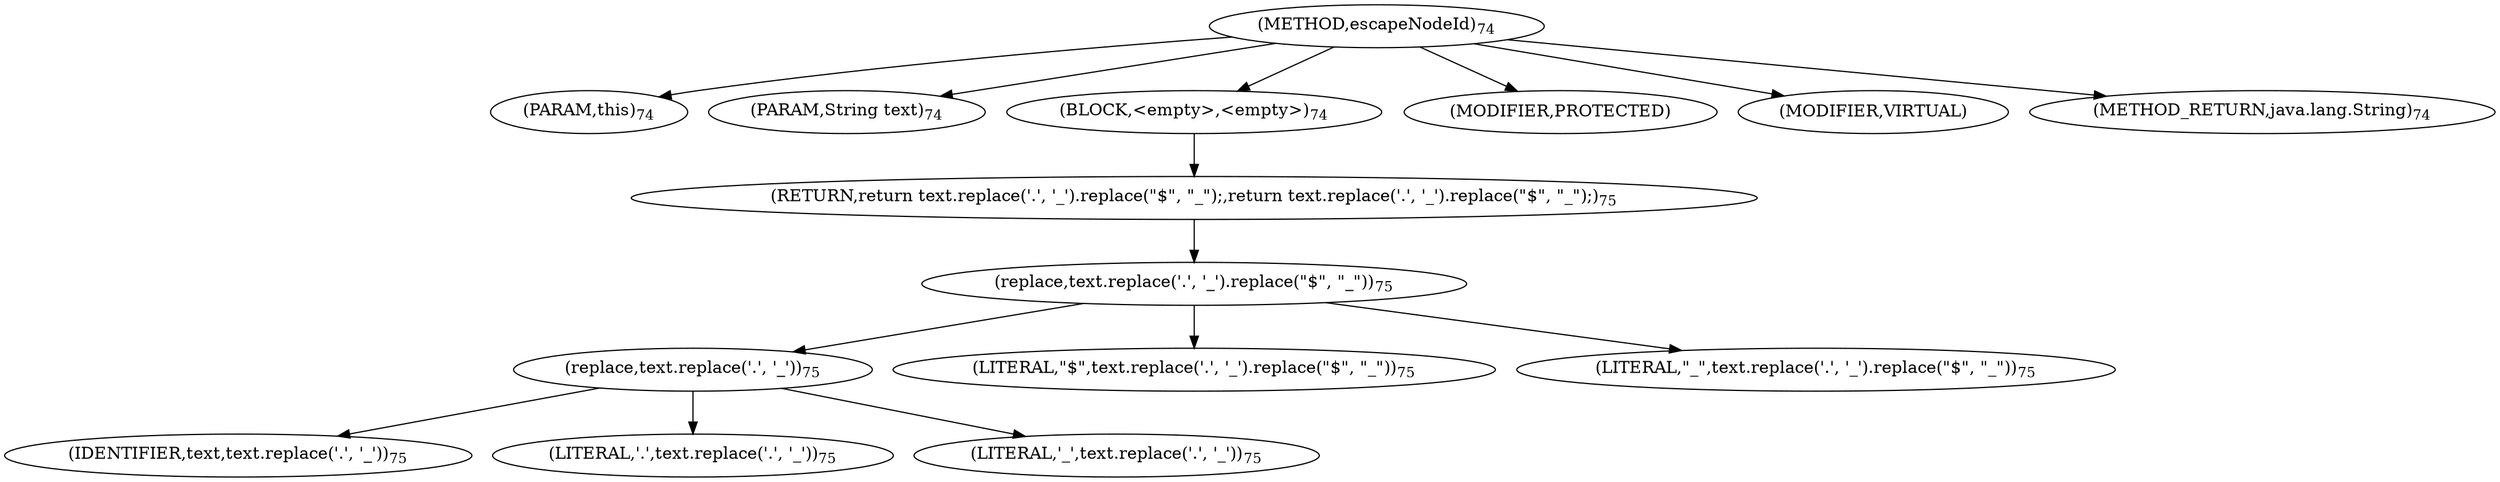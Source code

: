 digraph "escapeNodeId" {  
"168" [label = <(METHOD,escapeNodeId)<SUB>74</SUB>> ]
"169" [label = <(PARAM,this)<SUB>74</SUB>> ]
"170" [label = <(PARAM,String text)<SUB>74</SUB>> ]
"171" [label = <(BLOCK,&lt;empty&gt;,&lt;empty&gt;)<SUB>74</SUB>> ]
"172" [label = <(RETURN,return text.replace('.', '_').replace(&quot;$&quot;, &quot;_&quot;);,return text.replace('.', '_').replace(&quot;$&quot;, &quot;_&quot;);)<SUB>75</SUB>> ]
"173" [label = <(replace,text.replace('.', '_').replace(&quot;$&quot;, &quot;_&quot;))<SUB>75</SUB>> ]
"174" [label = <(replace,text.replace('.', '_'))<SUB>75</SUB>> ]
"175" [label = <(IDENTIFIER,text,text.replace('.', '_'))<SUB>75</SUB>> ]
"176" [label = <(LITERAL,'.',text.replace('.', '_'))<SUB>75</SUB>> ]
"177" [label = <(LITERAL,'_',text.replace('.', '_'))<SUB>75</SUB>> ]
"178" [label = <(LITERAL,&quot;$&quot;,text.replace('.', '_').replace(&quot;$&quot;, &quot;_&quot;))<SUB>75</SUB>> ]
"179" [label = <(LITERAL,&quot;_&quot;,text.replace('.', '_').replace(&quot;$&quot;, &quot;_&quot;))<SUB>75</SUB>> ]
"180" [label = <(MODIFIER,PROTECTED)> ]
"181" [label = <(MODIFIER,VIRTUAL)> ]
"182" [label = <(METHOD_RETURN,java.lang.String)<SUB>74</SUB>> ]
  "168" -> "169" 
  "168" -> "170" 
  "168" -> "171" 
  "168" -> "180" 
  "168" -> "181" 
  "168" -> "182" 
  "171" -> "172" 
  "172" -> "173" 
  "173" -> "174" 
  "173" -> "178" 
  "173" -> "179" 
  "174" -> "175" 
  "174" -> "176" 
  "174" -> "177" 
}
